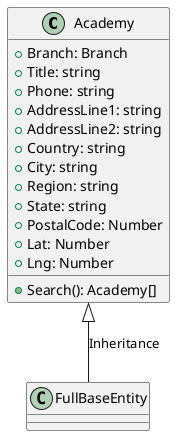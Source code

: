 @startuml Academy Class Diagram

class Academy   {
    + Branch: Branch
    + Title: string
    + Phone: string
    + AddressLine1: string
    + AddressLine2: string
    + Country: string
    + City: string
    + Region: string
    + State: string
    + PostalCode: Number
    + Lat: Number
    + Lng: Number

    + Search(): Academy[]
}

Academy <|-- FullBaseEntity: Inheritance
 
@enduml